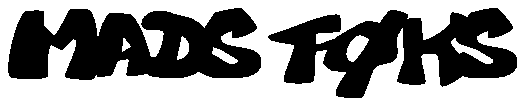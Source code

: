 beginfig(1)

def M(expr $) =
  numeric @;
  @ = 65.0mm;
  fill
  ($+0.0mm,@-35.2mm)..tension 3.2..
  ($+2.0mm,@-27.0mm)..tension 3.2..
  ($+4.2mm,@-27.0mm)..tension 3.2..
  ($+4.2mm,@-28.8mm)..tension 3.2..
  ($+5.5mm,@-30.0mm)..tension 3.2..
  ($+7.6mm,@-26.8mm)..tension 3.2..
  ($+9.9mm,@-26.8mm)..tension 3.2..
  ($+10.4mm,@-35.5mm)..tension 3.2..
  ($+7.0mm,@-35.2mm)..tension 3.2..
  ($+8.0mm,@-30.4mm)..tension 3.2..
  ($+6.5mm,@-31.8mm)..tension 3.2..
  ($+5.2mm,@-31.2mm)..tension 3.2..
  ($+4.6mm,@-35.2mm)..tension 3.2..
  cycle;
enddef;

def A(expr $) =
  numeric @;
  @ = 65.0mm;
  fill
  ($+0.0mm,@-35.2mm)..tension 3.2..
  ($+1.6mm,@-27.2mm)..tension 3.2..
  ($+4.0mm,@-27.4mm)..tension 3.2..
  ($+6.6mm,@-34.6mm)..tension 3.2..
  ($+3.6mm,@-35.0mm)..tension 3.2..
  ($+3.8mm,@-33.0mm)..tension 3.2..
  ($+2.4mm,@-33.2mm)..tension 3.2..
  ($+1.6mm,@-35.0mm)..tension 3.2..
  cycle;

  unfill
  ($+3.0mm,@-32.0mm)--
  ($+3.2mm,@-30.4mm)--
  ($+4.0mm,@-31.4mm)--
  cycle;

enddef;

def D(expr $) =
  numeric @;
  @ = 65.0mm;
  fill
  ($+0.0mm,@-35.0mm)..tension 3.2..
  ($+0.2mm,@-32.8mm)..tension 3.2..
  ($+0.8mm,@-32.8mm)..tension 3.2..
  ($+1.8mm,@-29.4mm)..tension 3.2..
  ($-0.2mm,@-29.2mm)..
  ($+2.8mm,@-27.2mm)..
  ($+5.0mm,@-27.8mm)..
  ($+8.0mm,@-31.8mm)..
  ($+3.0mm,@-35.4mm)..tension 3.2..
  cycle;

  unfill
  ($+3.6mm,@-33.0mm)--
  ($+4.2mm,@-30.2mm)..
  ($+5.0mm,@-31.8mm)..
  cycle;

enddef;

def S(expr $) =
  numeric @;
  @ = 65.0mm;
  fill
  ($+0.0mm,@-32.8mm)..tension 3.2..
  ($+1.2mm,@-32.2mm)..tension 3.2..
  ($+3.4mm,@-33.4mm)..
  ($+5.0mm,@-33.0mm)..tension 3.2..
  ($+3.0mm,@-31.8mm)..
  ($+0.4mm,@-30.0mm)..tension 3.2..
  ($+2.2mm,@-27.2mm)..tension 3.2..
  ($+5.4mm,@-26.6mm)..tension 3.2..
  ($+7.4mm,@-29.0mm)..tension 3.2..
  ($+4.4mm,@-30.2mm)..tension 3.2..
  ($+4.4mm,@-29.4mm)..tension 3.2..
  ($+3.0mm,@-30.0mm)..
  ($+3.6mm,@-31.2mm)..{down}
  ($+8.0mm,@-33.4mm){down}..{left}
  ($+3.0mm,@-35.4mm)..
  cycle;
enddef;

def F(expr $) =
  numeric @;
  @ = 65.0mm;
  fill
  ($+0.0mm,@-35.8mm)..tension 3.2..
  ($+1.2mm,@-31.2mm)..tension 3.2..
  ($-2.0mm,@-30.2mm)..tension 3.2..
  ($+0.0mm,@-29.4mm)..tension 3.2..
  ($+7.0mm,@-27.6mm)..tension 3.2..
  ($+7.0mm,@-29.4mm)..tension 3.2..
  ($+4.0mm,@-29.8mm)..tension 3.2..
  ($+4.0mm,@-31.2mm)..tension 3.2..
  ($+6.4mm,@-30.6mm)..tension 3.2..
  ($+6.6mm,@-31.4mm)..tension 3.2..
  ($+4.0mm,@-32.0mm)..tension 3.2..
  ($+3.6mm,@-35.8mm)..tension 3.2..
  cycle;
enddef;

def OE(expr $) =
  numeric @;
  @ = 65.0mm;
  fill
  ($+1.0mm,@-37.6mm)..tension 3.2..
  ($+4.4mm,@-32.0mm)..tension 3.2..
  ($+8.0mm,@-26.8mm)..tension 3.2..
  ($+10.0mm,@-27.4mm)..tension 3.2..
  ($+8.8mm,@-29.8mm)..
  ($+8.4mm,@-33.0mm)..
  ($+5.6mm,@-34.4mm)..tension 3.2..
  ($+4.2mm,@-37.8mm)..tension 3.2..
  cycle;

  fill
  ($+2.8mm,@-34.6mm)..tension 3.2..
  ($+0.4mm,@-34.4mm)..tension 3.2..
  ($-0.6mm,@-33.6mm)..tension 3.2..
  ($+0.4mm,@-30.8mm)..tension 3.2..
  ($+5.0mm,@-28.2mm)..tension 3.2..
  ($+8.0mm,@-29.2mm)..tension 3.2..
  ($+7.0mm,@-31.0mm)..tension 3.2..
  ($+4.4mm,@-30.0mm)..
  ($+2.4mm,@-31.4mm)..
  ($+3.0mm,@-33.4mm)..tension 3.2..
  ($+5.0mm,@-33.4mm)..tension 3.2..
  cycle;
enddef;

def K(expr $) =
  numeric @;
  @ = 65.0mm;
  fill
  ($+0.0mm,@-35.8mm)..tension 3.2..
  ($+0.8mm,@-33.2mm)..tension 3.2..
  ($+1.0mm,@-28.0mm)..tension 3.2..
  ($+2.8mm,@-27.9mm)..tension 3.2..
  ($+3.2mm,@-30.6mm)..tension 3.2..
  ($+6.6mm,@-28.6mm)..tension 3.2..
  ($+6.8mm,@-27.2mm)..tension 3.2..
  ($+9.6mm,@-28.4mm)..tension 3.2..
  ($+6.6mm,@-30.8mm)..tension 3.2..
  ($+9.0mm,@-34.2mm)..tension 3.2..
  ($+5.6mm,@-36.4mm)..tension 3.2..
  ($+5.0mm,@-32.4mm)..tension 3.2..
  ($+3.0mm,@-32.4mm)..tension 3.2..
  ($+3.4mm,@-36.0mm)..tension 3.2..
  cycle;
enddef;

def plif(expr $) =
  numeric @;
  @ = 65.0mm;
  fill
  ($+0.0mm,@-29.0mm){up}..
  ($-0.1mm,@-28mm)..
  ($-0.7mm,@-26.2mm)..
  ($+0.9mm,@-26mm){right}..
  ($+1.3mm,@-26.4mm){dir -60}..
  cycle;
enddef;

M(24.2mm);
A(35.4mm);
D(41.8mm);
S(48.0mm);
F(59.0mm);
OE(64.6mm);
K(73.4mm);
%plif(83.2mm)
S(80.5mm);

endfig
end.
